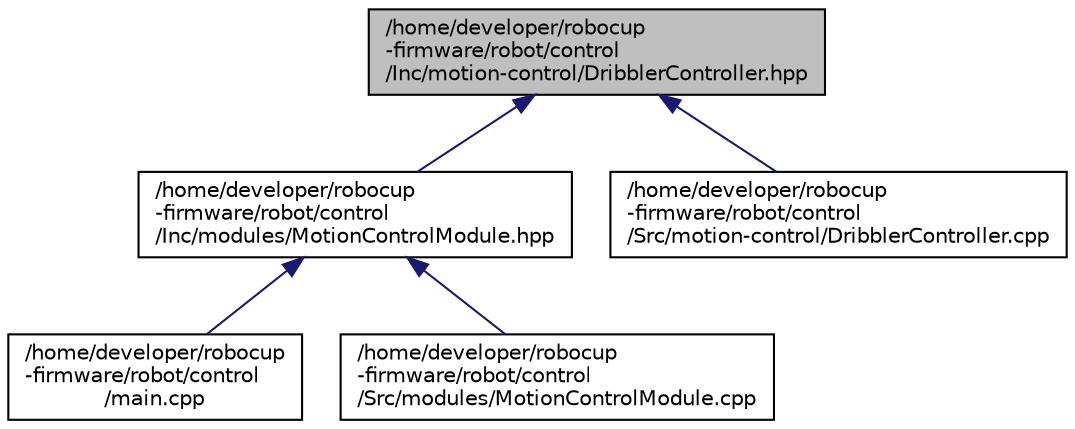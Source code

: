 digraph "/home/developer/robocup-firmware/robot/control/Inc/motion-control/DribblerController.hpp"
{
  edge [fontname="Helvetica",fontsize="10",labelfontname="Helvetica",labelfontsize="10"];
  node [fontname="Helvetica",fontsize="10",shape=record];
  Node2 [label="/home/developer/robocup\l-firmware/robot/control\l/Inc/motion-control/DribblerController.hpp",height=0.2,width=0.4,color="black", fillcolor="grey75", style="filled", fontcolor="black"];
  Node2 -> Node3 [dir="back",color="midnightblue",fontsize="10",style="solid",fontname="Helvetica"];
  Node3 [label="/home/developer/robocup\l-firmware/robot/control\l/Inc/modules/MotionControlModule.hpp",height=0.2,width=0.4,color="black", fillcolor="white", style="filled",URL="$_motion_control_module_8hpp.html"];
  Node3 -> Node4 [dir="back",color="midnightblue",fontsize="10",style="solid",fontname="Helvetica"];
  Node4 [label="/home/developer/robocup\l-firmware/robot/control\l/main.cpp",height=0.2,width=0.4,color="black", fillcolor="white", style="filled",URL="$control_2main_8cpp.html"];
  Node3 -> Node5 [dir="back",color="midnightblue",fontsize="10",style="solid",fontname="Helvetica"];
  Node5 [label="/home/developer/robocup\l-firmware/robot/control\l/Src/modules/MotionControlModule.cpp",height=0.2,width=0.4,color="black", fillcolor="white", style="filled",URL="$_motion_control_module_8cpp.html"];
  Node2 -> Node6 [dir="back",color="midnightblue",fontsize="10",style="solid",fontname="Helvetica"];
  Node6 [label="/home/developer/robocup\l-firmware/robot/control\l/Src/motion-control/DribblerController.cpp",height=0.2,width=0.4,color="black", fillcolor="white", style="filled",URL="$_dribbler_controller_8cpp.html"];
}
